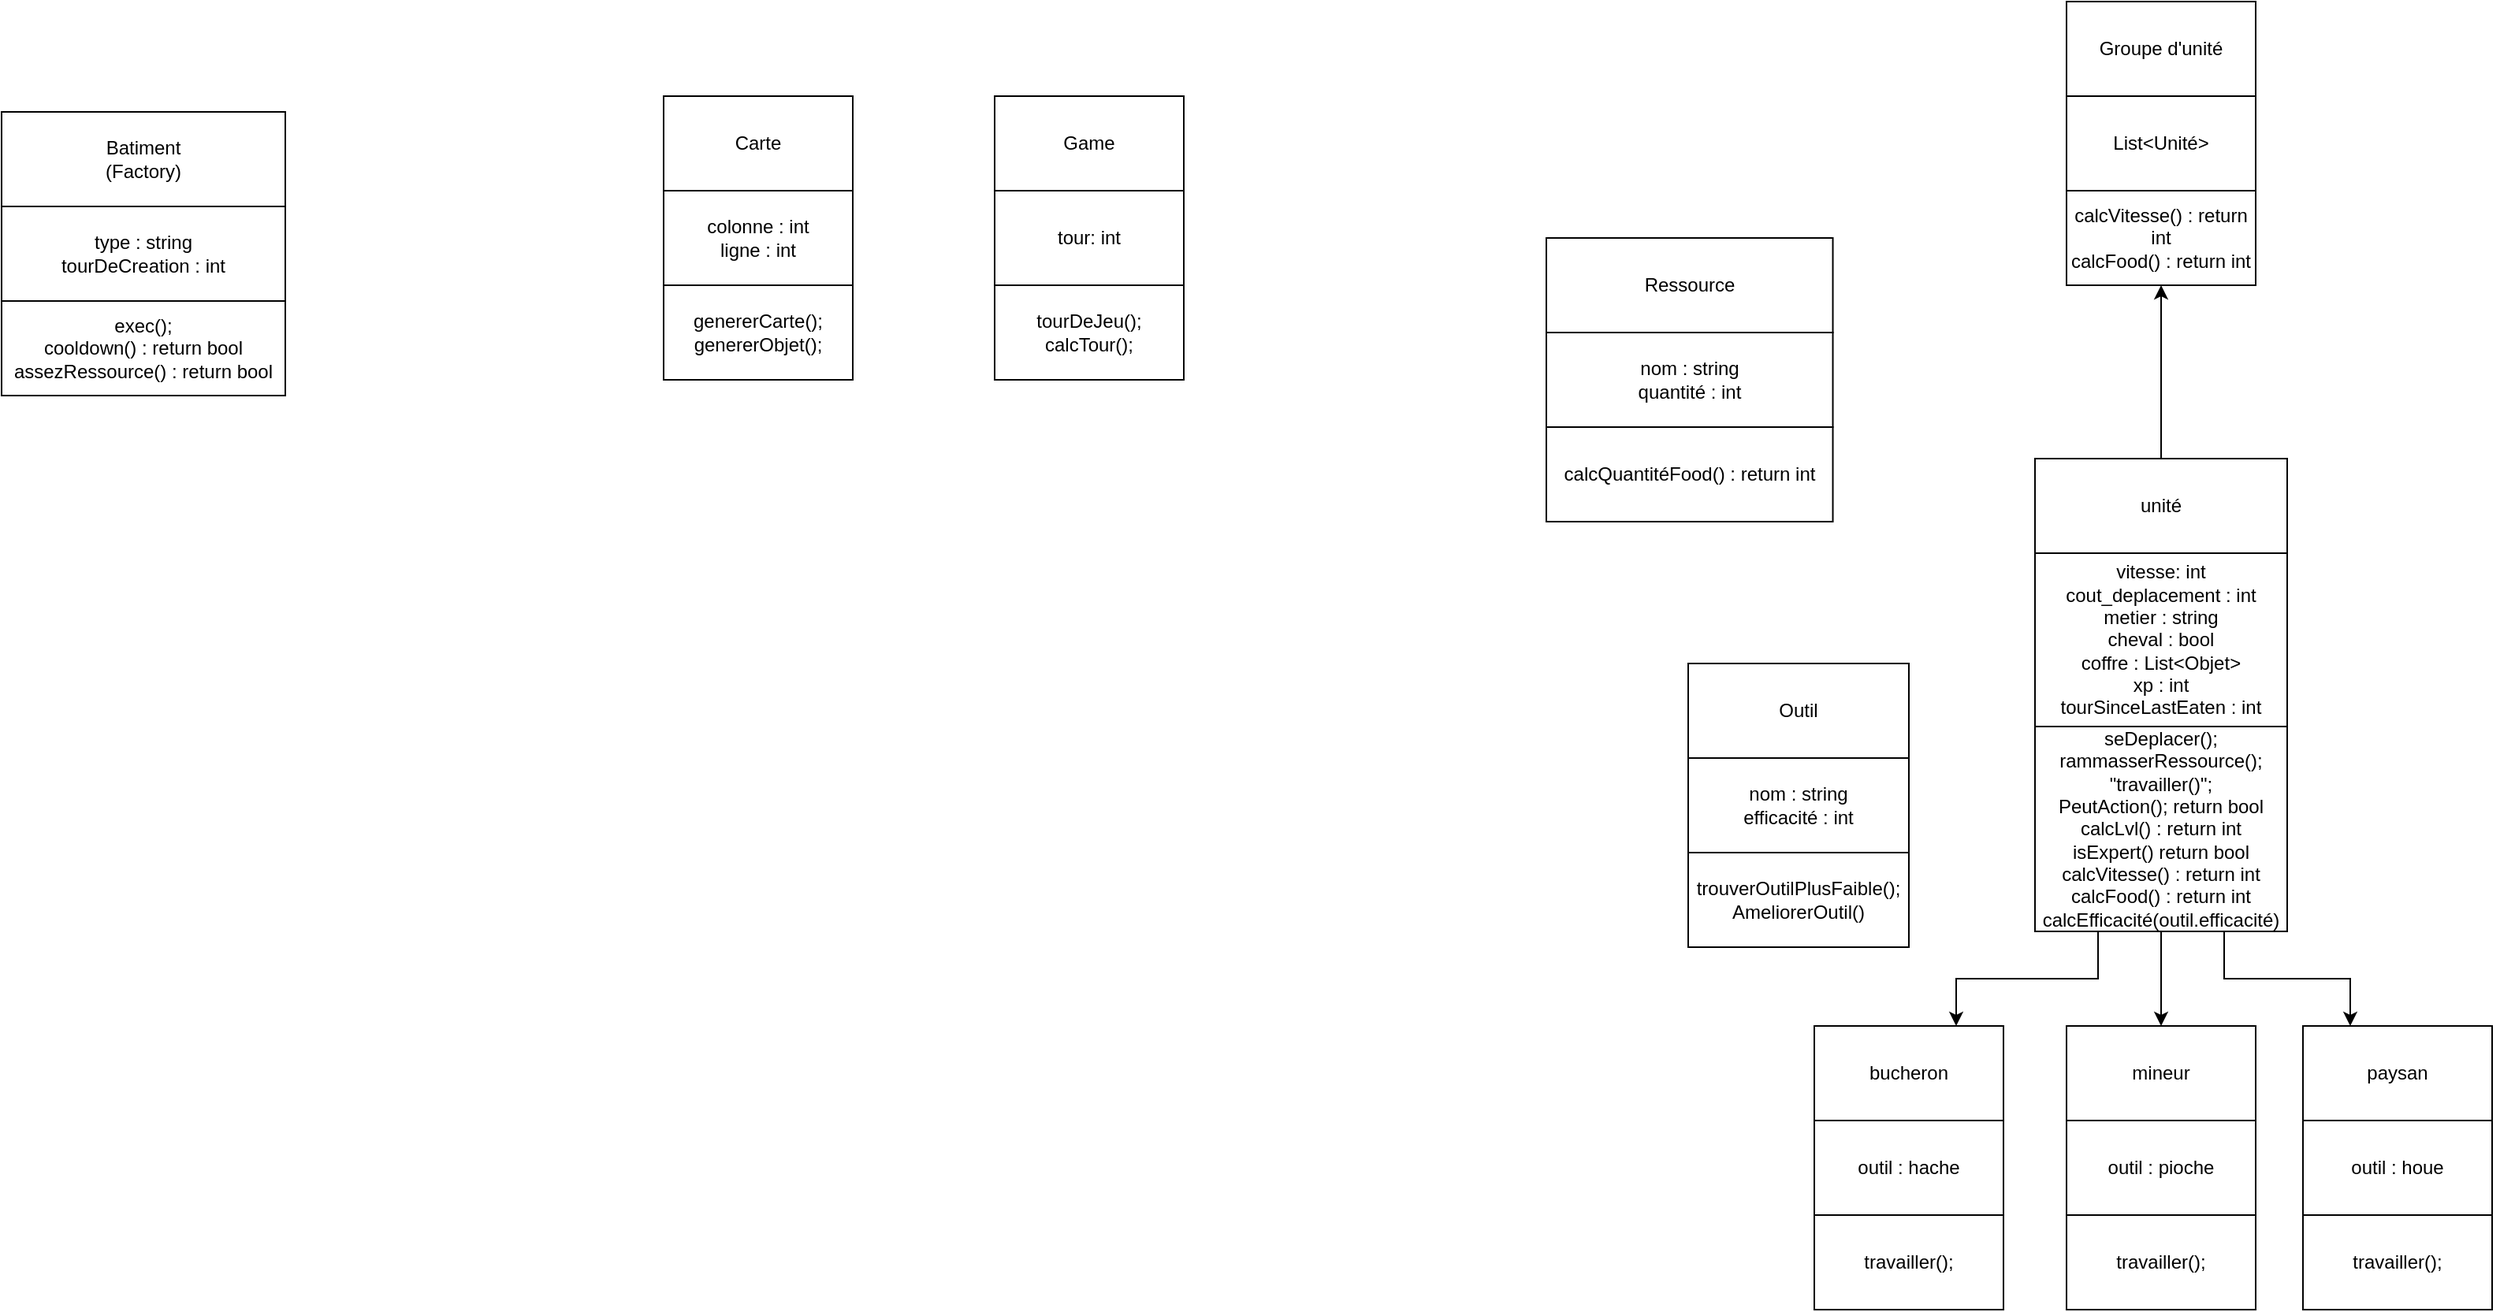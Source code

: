 <mxfile version="21.2.1" type="github">
  <diagram name="Page-1" id="llERlAlbEuUNeJ7v1eqU">
    <mxGraphModel dx="3088" dy="764" grid="1" gridSize="10" guides="1" tooltips="1" connect="1" arrows="1" fold="1" page="1" pageScale="1" pageWidth="827" pageHeight="1169" math="0" shadow="0">
      <root>
        <mxCell id="0" />
        <mxCell id="1" parent="0" />
        <mxCell id="-JLMsc8RkDursWPMarls-5" value="" style="group" parent="1" vertex="1" connectable="0">
          <mxGeometry x="130" y="380" width="160" height="270" as="geometry" />
        </mxCell>
        <mxCell id="OMg_leUDW3XQENcj6iF1-9" value="" style="group" vertex="1" connectable="0" parent="-JLMsc8RkDursWPMarls-5">
          <mxGeometry x="-10" width="160" height="270" as="geometry" />
        </mxCell>
        <mxCell id="-JLMsc8RkDursWPMarls-3" value="" style="group" parent="OMg_leUDW3XQENcj6iF1-9" vertex="1" connectable="0">
          <mxGeometry width="160" height="140" as="geometry" />
        </mxCell>
        <mxCell id="-JLMsc8RkDursWPMarls-2" value="vitesse: int&lt;br&gt;cout_deplacement : int&lt;br&gt;metier : string&lt;br&gt;cheval : bool&lt;br&gt;coffre : List&amp;lt;Objet&amp;gt;&lt;br&gt;xp : int&lt;br&gt;tourSinceLastEaten : int" style="rounded=0;whiteSpace=wrap;html=1;" parent="-JLMsc8RkDursWPMarls-3" vertex="1">
          <mxGeometry y="30" width="160" height="110" as="geometry" />
        </mxCell>
        <mxCell id="-JLMsc8RkDursWPMarls-1" value="unité" style="rounded=0;whiteSpace=wrap;html=1;" parent="-JLMsc8RkDursWPMarls-3" vertex="1">
          <mxGeometry y="-30" width="160" height="60" as="geometry" />
        </mxCell>
        <mxCell id="-JLMsc8RkDursWPMarls-4" value="seDeplacer();&lt;br&gt;rammasserRessource();&lt;br&gt;&quot;travailler()&quot;;&lt;br&gt;PeutAction(); return bool&lt;br&gt;calcLvl() : return int&lt;br&gt;isExpert() return bool&lt;br&gt;calcVitesse() : return int&lt;br&gt;calcFood() : return int&lt;br&gt;calcEfficacité(outil.efficacité)" style="rounded=0;whiteSpace=wrap;html=1;" parent="OMg_leUDW3XQENcj6iF1-9" vertex="1">
          <mxGeometry y="140" width="160" height="130" as="geometry" />
        </mxCell>
        <mxCell id="-JLMsc8RkDursWPMarls-10" style="edgeStyle=orthogonalEdgeStyle;rounded=0;orthogonalLoop=1;jettySize=auto;html=1;exitX=0.25;exitY=1;exitDx=0;exitDy=0;entryX=0.75;entryY=0;entryDx=0;entryDy=0;" parent="1" source="-JLMsc8RkDursWPMarls-4" target="-JLMsc8RkDursWPMarls-7" edge="1">
          <mxGeometry relative="1" as="geometry" />
        </mxCell>
        <mxCell id="-JLMsc8RkDursWPMarls-11" style="edgeStyle=orthogonalEdgeStyle;rounded=0;orthogonalLoop=1;jettySize=auto;html=1;exitX=0.75;exitY=1;exitDx=0;exitDy=0;entryX=0.25;entryY=0;entryDx=0;entryDy=0;" parent="1" source="-JLMsc8RkDursWPMarls-4" target="-JLMsc8RkDursWPMarls-9" edge="1">
          <mxGeometry relative="1" as="geometry" />
        </mxCell>
        <mxCell id="-JLMsc8RkDursWPMarls-12" style="edgeStyle=orthogonalEdgeStyle;rounded=0;orthogonalLoop=1;jettySize=auto;html=1;exitX=0.5;exitY=1;exitDx=0;exitDy=0;entryX=0.5;entryY=0;entryDx=0;entryDy=0;" parent="1" source="-JLMsc8RkDursWPMarls-4" target="-JLMsc8RkDursWPMarls-8" edge="1">
          <mxGeometry relative="1" as="geometry" />
        </mxCell>
        <mxCell id="-JLMsc8RkDursWPMarls-17" value="" style="group" parent="1" vertex="1" connectable="0">
          <mxGeometry x="-750" y="120" width="120" height="180" as="geometry" />
        </mxCell>
        <mxCell id="-JLMsc8RkDursWPMarls-15" value="" style="group" parent="-JLMsc8RkDursWPMarls-17" vertex="1" connectable="0">
          <mxGeometry width="120" height="120" as="geometry" />
        </mxCell>
        <mxCell id="-JLMsc8RkDursWPMarls-13" value="Carte" style="rounded=0;whiteSpace=wrap;html=1;" parent="-JLMsc8RkDursWPMarls-15" vertex="1">
          <mxGeometry width="120" height="60" as="geometry" />
        </mxCell>
        <mxCell id="-JLMsc8RkDursWPMarls-14" value="colonne : int&lt;br&gt;ligne : int" style="rounded=0;whiteSpace=wrap;html=1;" parent="-JLMsc8RkDursWPMarls-15" vertex="1">
          <mxGeometry y="60" width="120" height="60" as="geometry" />
        </mxCell>
        <mxCell id="-JLMsc8RkDursWPMarls-16" value="genererCarte();&lt;br&gt;genererObjet();" style="rounded=0;whiteSpace=wrap;html=1;" parent="-JLMsc8RkDursWPMarls-17" vertex="1">
          <mxGeometry y="120" width="120" height="60" as="geometry" />
        </mxCell>
        <mxCell id="OMg_leUDW3XQENcj6iF1-5" value="" style="group" vertex="1" connectable="0" parent="1">
          <mxGeometry x="-80" y="480" width="120" height="180" as="geometry" />
        </mxCell>
        <mxCell id="OMg_leUDW3XQENcj6iF1-63" value="" style="group" vertex="1" connectable="0" parent="OMg_leUDW3XQENcj6iF1-5">
          <mxGeometry x="-20" width="140" height="180" as="geometry" />
        </mxCell>
        <mxCell id="OMg_leUDW3XQENcj6iF1-2" value="Outil" style="rounded=0;whiteSpace=wrap;html=1;" vertex="1" parent="OMg_leUDW3XQENcj6iF1-63">
          <mxGeometry width="140" height="60" as="geometry" />
        </mxCell>
        <mxCell id="OMg_leUDW3XQENcj6iF1-4" value="nom : string&lt;br&gt;efficacité : int" style="rounded=0;whiteSpace=wrap;html=1;" vertex="1" parent="OMg_leUDW3XQENcj6iF1-63">
          <mxGeometry y="60" width="140" height="60" as="geometry" />
        </mxCell>
        <mxCell id="OMg_leUDW3XQENcj6iF1-62" value="trouverOutilPlusFaible();&lt;br&gt;AmeliorerOutil()" style="rounded=0;whiteSpace=wrap;html=1;" vertex="1" parent="OMg_leUDW3XQENcj6iF1-63">
          <mxGeometry y="120" width="140" height="60" as="geometry" />
        </mxCell>
        <mxCell id="OMg_leUDW3XQENcj6iF1-14" value="" style="group" vertex="1" connectable="0" parent="1">
          <mxGeometry x="140" y="710" width="120" height="180" as="geometry" />
        </mxCell>
        <mxCell id="-JLMsc8RkDursWPMarls-8" value="mineur" style="rounded=0;whiteSpace=wrap;html=1;" parent="OMg_leUDW3XQENcj6iF1-14" vertex="1">
          <mxGeometry width="120" height="60" as="geometry" />
        </mxCell>
        <mxCell id="OMg_leUDW3XQENcj6iF1-13" value="outil : pioche" style="rounded=0;whiteSpace=wrap;html=1;" vertex="1" parent="OMg_leUDW3XQENcj6iF1-14">
          <mxGeometry y="60" width="120" height="60" as="geometry" />
        </mxCell>
        <mxCell id="OMg_leUDW3XQENcj6iF1-18" value="travailler();" style="rounded=0;whiteSpace=wrap;html=1;" vertex="1" parent="OMg_leUDW3XQENcj6iF1-14">
          <mxGeometry y="120" width="120" height="60" as="geometry" />
        </mxCell>
        <mxCell id="OMg_leUDW3XQENcj6iF1-16" value="" style="group" vertex="1" connectable="0" parent="1">
          <mxGeometry x="290" y="710" width="124" height="180" as="geometry" />
        </mxCell>
        <mxCell id="-JLMsc8RkDursWPMarls-9" value="paysan" style="rounded=0;whiteSpace=wrap;html=1;" parent="OMg_leUDW3XQENcj6iF1-16" vertex="1">
          <mxGeometry width="120" height="60" as="geometry" />
        </mxCell>
        <mxCell id="OMg_leUDW3XQENcj6iF1-15" value="outil : houe" style="rounded=0;whiteSpace=wrap;html=1;" vertex="1" parent="OMg_leUDW3XQENcj6iF1-16">
          <mxGeometry y="60" width="120" height="60" as="geometry" />
        </mxCell>
        <mxCell id="OMg_leUDW3XQENcj6iF1-17" value="travailler();" style="rounded=0;whiteSpace=wrap;html=1;" vertex="1" parent="OMg_leUDW3XQENcj6iF1-16">
          <mxGeometry y="120" width="120" height="60" as="geometry" />
        </mxCell>
        <mxCell id="OMg_leUDW3XQENcj6iF1-23" value="" style="group" vertex="1" connectable="0" parent="1">
          <mxGeometry x="-20" y="710" width="120" height="180" as="geometry" />
        </mxCell>
        <mxCell id="OMg_leUDW3XQENcj6iF1-12" value="" style="group" vertex="1" connectable="0" parent="OMg_leUDW3XQENcj6iF1-23">
          <mxGeometry width="120" height="120" as="geometry" />
        </mxCell>
        <mxCell id="-JLMsc8RkDursWPMarls-7" value="bucheron" style="rounded=0;whiteSpace=wrap;html=1;" parent="OMg_leUDW3XQENcj6iF1-12" vertex="1">
          <mxGeometry width="120" height="60" as="geometry" />
        </mxCell>
        <mxCell id="OMg_leUDW3XQENcj6iF1-11" value="outil : hache" style="rounded=0;whiteSpace=wrap;html=1;" vertex="1" parent="OMg_leUDW3XQENcj6iF1-12">
          <mxGeometry y="60" width="120" height="60" as="geometry" />
        </mxCell>
        <mxCell id="OMg_leUDW3XQENcj6iF1-19" value="travailler();" style="rounded=0;whiteSpace=wrap;html=1;" vertex="1" parent="OMg_leUDW3XQENcj6iF1-23">
          <mxGeometry y="120" width="120" height="60" as="geometry" />
        </mxCell>
        <mxCell id="OMg_leUDW3XQENcj6iF1-27" value="" style="group" vertex="1" connectable="0" parent="1">
          <mxGeometry x="140" y="60" width="120" height="180" as="geometry" />
        </mxCell>
        <mxCell id="OMg_leUDW3XQENcj6iF1-25" value="" style="group" vertex="1" connectable="0" parent="OMg_leUDW3XQENcj6iF1-27">
          <mxGeometry width="120" height="120" as="geometry" />
        </mxCell>
        <mxCell id="OMg_leUDW3XQENcj6iF1-10" value="Groupe d&#39;unité" style="rounded=0;whiteSpace=wrap;html=1;" vertex="1" parent="OMg_leUDW3XQENcj6iF1-25">
          <mxGeometry width="120" height="60" as="geometry" />
        </mxCell>
        <mxCell id="OMg_leUDW3XQENcj6iF1-24" value="List&amp;lt;Unité&amp;gt;" style="rounded=0;whiteSpace=wrap;html=1;" vertex="1" parent="OMg_leUDW3XQENcj6iF1-25">
          <mxGeometry y="60" width="120" height="60" as="geometry" />
        </mxCell>
        <mxCell id="OMg_leUDW3XQENcj6iF1-26" value="calcVitesse() : return int&lt;br&gt;calcFood() : return int&lt;br&gt;" style="rounded=0;whiteSpace=wrap;html=1;" vertex="1" parent="OMg_leUDW3XQENcj6iF1-27">
          <mxGeometry y="120" width="120" height="60" as="geometry" />
        </mxCell>
        <mxCell id="OMg_leUDW3XQENcj6iF1-29" value="" style="group" vertex="1" connectable="0" parent="1">
          <mxGeometry x="-150" y="210" width="160" height="180" as="geometry" />
        </mxCell>
        <mxCell id="OMg_leUDW3XQENcj6iF1-30" value="" style="group" vertex="1" connectable="0" parent="OMg_leUDW3XQENcj6iF1-29">
          <mxGeometry x="-40" width="181.76" height="180" as="geometry" />
        </mxCell>
        <mxCell id="-JLMsc8RkDursWPMarls-20" value="" style="group" parent="OMg_leUDW3XQENcj6iF1-30" vertex="1" connectable="0">
          <mxGeometry width="181.76" height="120" as="geometry" />
        </mxCell>
        <mxCell id="-JLMsc8RkDursWPMarls-18" value="Ressource" style="rounded=0;whiteSpace=wrap;html=1;" parent="-JLMsc8RkDursWPMarls-20" vertex="1">
          <mxGeometry width="181.76" height="60" as="geometry" />
        </mxCell>
        <mxCell id="-JLMsc8RkDursWPMarls-19" value="nom : string&lt;br&gt;quantité : int" style="rounded=0;whiteSpace=wrap;html=1;" parent="-JLMsc8RkDursWPMarls-20" vertex="1">
          <mxGeometry y="60" width="181.76" height="60" as="geometry" />
        </mxCell>
        <mxCell id="OMg_leUDW3XQENcj6iF1-28" value="calcQuantitéFood() : return int" style="rounded=0;whiteSpace=wrap;html=1;" vertex="1" parent="OMg_leUDW3XQENcj6iF1-30">
          <mxGeometry y="120" width="181.76" height="60" as="geometry" />
        </mxCell>
        <mxCell id="OMg_leUDW3XQENcj6iF1-34" style="edgeStyle=orthogonalEdgeStyle;rounded=0;orthogonalLoop=1;jettySize=auto;html=1;exitX=0.5;exitY=0;exitDx=0;exitDy=0;entryX=0.5;entryY=1;entryDx=0;entryDy=0;" edge="1" parent="1" source="-JLMsc8RkDursWPMarls-1" target="OMg_leUDW3XQENcj6iF1-26">
          <mxGeometry relative="1" as="geometry" />
        </mxCell>
        <mxCell id="OMg_leUDW3XQENcj6iF1-35" value="" style="group" vertex="1" connectable="0" parent="1">
          <mxGeometry x="-540" y="120" width="120" height="180" as="geometry" />
        </mxCell>
        <mxCell id="OMg_leUDW3XQENcj6iF1-20" value="Game" style="rounded=0;whiteSpace=wrap;html=1;" vertex="1" parent="OMg_leUDW3XQENcj6iF1-35">
          <mxGeometry width="120" height="60" as="geometry" />
        </mxCell>
        <mxCell id="OMg_leUDW3XQENcj6iF1-21" value="tour: int" style="rounded=0;whiteSpace=wrap;html=1;" vertex="1" parent="OMg_leUDW3XQENcj6iF1-35">
          <mxGeometry y="60" width="120" height="60" as="geometry" />
        </mxCell>
        <mxCell id="OMg_leUDW3XQENcj6iF1-22" value="tourDeJeu();&lt;br&gt;calcTour();" style="rounded=0;whiteSpace=wrap;html=1;" vertex="1" parent="OMg_leUDW3XQENcj6iF1-35">
          <mxGeometry y="120" width="120" height="60" as="geometry" />
        </mxCell>
        <mxCell id="OMg_leUDW3XQENcj6iF1-39" value="" style="group" vertex="1" connectable="0" parent="1">
          <mxGeometry x="-1170" y="130" width="180" height="180" as="geometry" />
        </mxCell>
        <mxCell id="OMg_leUDW3XQENcj6iF1-36" value="Batiment&lt;br&gt;(Factory)" style="rounded=0;whiteSpace=wrap;html=1;" vertex="1" parent="OMg_leUDW3XQENcj6iF1-39">
          <mxGeometry width="180" height="60" as="geometry" />
        </mxCell>
        <mxCell id="OMg_leUDW3XQENcj6iF1-37" value="type : string&lt;br&gt;tourDeCreation : int" style="rounded=0;whiteSpace=wrap;html=1;" vertex="1" parent="OMg_leUDW3XQENcj6iF1-39">
          <mxGeometry y="60" width="180" height="60" as="geometry" />
        </mxCell>
        <mxCell id="OMg_leUDW3XQENcj6iF1-38" value="exec();&lt;br&gt;cooldown() : return bool&lt;br&gt;assezRessource() : return bool" style="rounded=0;whiteSpace=wrap;html=1;" vertex="1" parent="OMg_leUDW3XQENcj6iF1-39">
          <mxGeometry y="120" width="180" height="60" as="geometry" />
        </mxCell>
      </root>
    </mxGraphModel>
  </diagram>
</mxfile>

